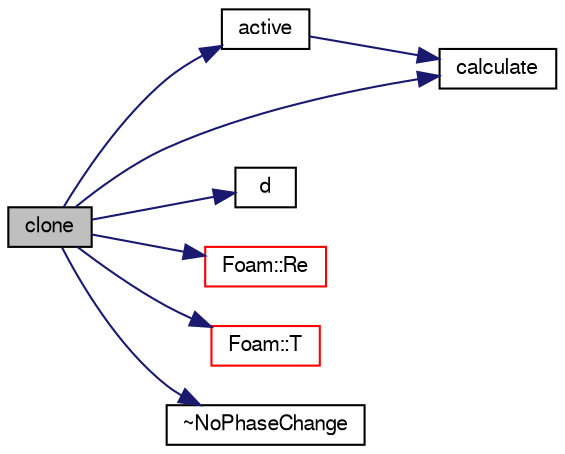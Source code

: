 digraph "clone"
{
  bgcolor="transparent";
  edge [fontname="FreeSans",fontsize="10",labelfontname="FreeSans",labelfontsize="10"];
  node [fontname="FreeSans",fontsize="10",shape=record];
  rankdir="LR";
  Node9 [label="clone",height=0.2,width=0.4,color="black", fillcolor="grey75", style="filled", fontcolor="black"];
  Node9 -> Node10 [color="midnightblue",fontsize="10",style="solid",fontname="FreeSans"];
  Node10 [label="active",height=0.2,width=0.4,color="black",URL="$a24322.html#ad9735e23cb0888fb98e1c5893aecff7e",tooltip="Flag to indicate whether model activates phase change model. "];
  Node10 -> Node11 [color="midnightblue",fontsize="10",style="solid",fontname="FreeSans"];
  Node11 [label="calculate",height=0.2,width=0.4,color="black",URL="$a24322.html#a5edac73ea60660fa8fe9c4512e4ef04b",tooltip="Update model. "];
  Node9 -> Node11 [color="midnightblue",fontsize="10",style="solid",fontname="FreeSans"];
  Node9 -> Node12 [color="midnightblue",fontsize="10",style="solid",fontname="FreeSans"];
  Node12 [label="d",height=0.2,width=0.4,color="black",URL="$a38951.html#aa182a9055736468dd160f12649a01fd1"];
  Node9 -> Node13 [color="midnightblue",fontsize="10",style="solid",fontname="FreeSans"];
  Node13 [label="Foam::Re",height=0.2,width=0.4,color="red",URL="$a21124.html#affa366970bcbe0f7ccf7c85557a3e12b"];
  Node9 -> Node16 [color="midnightblue",fontsize="10",style="solid",fontname="FreeSans"];
  Node16 [label="Foam::T",height=0.2,width=0.4,color="red",URL="$a21124.html#ae57fda0abb14bb0944947c463c6e09d4"];
  Node9 -> Node21 [color="midnightblue",fontsize="10",style="solid",fontname="FreeSans"];
  Node21 [label="~NoPhaseChange",height=0.2,width=0.4,color="black",URL="$a24322.html#a68dce6c5479132882b5d47113ed6a387",tooltip="Destructor. "];
}

